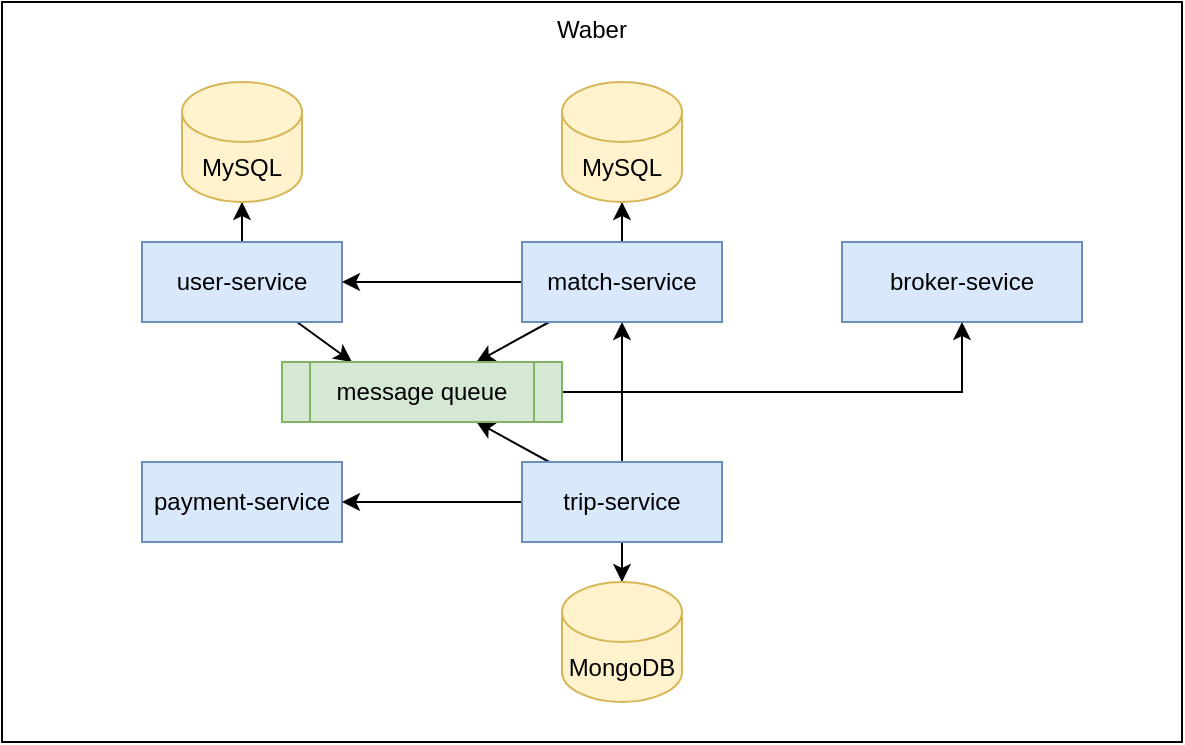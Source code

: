 <mxfile version="14.2.9" type="github">
  <diagram id="HME9X4zxY0MB1SYocmlw" name="Page-1">
    <mxGraphModel dx="941" dy="421" grid="0" gridSize="10" guides="1" tooltips="1" connect="1" arrows="1" fold="1" page="1" pageScale="1" pageWidth="827" pageHeight="1169" math="0" shadow="0">
      <root>
        <mxCell id="0" />
        <mxCell id="1" parent="0" />
        <mxCell id="_NH5qcqJoXLWZ3RZgC6V-1" value="Waber" style="rounded=0;whiteSpace=wrap;html=1;verticalAlign=top;" parent="1" vertex="1">
          <mxGeometry x="130" y="90" width="590" height="370" as="geometry" />
        </mxCell>
        <mxCell id="_NH5qcqJoXLWZ3RZgC6V-8" style="edgeStyle=orthogonalEdgeStyle;rounded=0;orthogonalLoop=1;jettySize=auto;html=1;" parent="1" source="_NH5qcqJoXLWZ3RZgC6V-2" target="_NH5qcqJoXLWZ3RZgC6V-7" edge="1">
          <mxGeometry relative="1" as="geometry" />
        </mxCell>
        <mxCell id="_NH5qcqJoXLWZ3RZgC6V-27" style="edgeStyle=none;rounded=0;orthogonalLoop=1;jettySize=auto;html=1;entryX=0.25;entryY=0;entryDx=0;entryDy=0;" parent="1" source="_NH5qcqJoXLWZ3RZgC6V-2" target="_NH5qcqJoXLWZ3RZgC6V-22" edge="1">
          <mxGeometry relative="1" as="geometry" />
        </mxCell>
        <mxCell id="_NH5qcqJoXLWZ3RZgC6V-2" value="user-service" style="rounded=0;whiteSpace=wrap;html=1;fillColor=#dae8fc;strokeColor=#6c8ebf;" parent="1" vertex="1">
          <mxGeometry x="200" y="210" width="100" height="40" as="geometry" />
        </mxCell>
        <mxCell id="_NH5qcqJoXLWZ3RZgC6V-10" style="edgeStyle=orthogonalEdgeStyle;rounded=0;orthogonalLoop=1;jettySize=auto;html=1;entryX=0.5;entryY=1;entryDx=0;entryDy=0;entryPerimeter=0;" parent="1" source="_NH5qcqJoXLWZ3RZgC6V-3" target="_NH5qcqJoXLWZ3RZgC6V-9" edge="1">
          <mxGeometry relative="1" as="geometry" />
        </mxCell>
        <mxCell id="_NH5qcqJoXLWZ3RZgC6V-15" style="edgeStyle=orthogonalEdgeStyle;rounded=0;orthogonalLoop=1;jettySize=auto;html=1;" parent="1" source="_NH5qcqJoXLWZ3RZgC6V-3" target="_NH5qcqJoXLWZ3RZgC6V-2" edge="1">
          <mxGeometry relative="1" as="geometry" />
        </mxCell>
        <mxCell id="_NH5qcqJoXLWZ3RZgC6V-26" style="rounded=0;orthogonalLoop=1;jettySize=auto;html=1;" parent="1" source="_NH5qcqJoXLWZ3RZgC6V-3" target="_NH5qcqJoXLWZ3RZgC6V-22" edge="1">
          <mxGeometry relative="1" as="geometry" />
        </mxCell>
        <mxCell id="_NH5qcqJoXLWZ3RZgC6V-3" value="match-service" style="rounded=0;whiteSpace=wrap;html=1;fillColor=#dae8fc;strokeColor=#6c8ebf;" parent="1" vertex="1">
          <mxGeometry x="390" y="210" width="100" height="40" as="geometry" />
        </mxCell>
        <mxCell id="_NH5qcqJoXLWZ3RZgC6V-4" value="payment-service" style="rounded=0;whiteSpace=wrap;html=1;fillColor=#dae8fc;strokeColor=#6c8ebf;" parent="1" vertex="1">
          <mxGeometry x="200" y="320" width="100" height="40" as="geometry" />
        </mxCell>
        <mxCell id="_NH5qcqJoXLWZ3RZgC6V-14" style="edgeStyle=orthogonalEdgeStyle;rounded=0;orthogonalLoop=1;jettySize=auto;html=1;" parent="1" source="_NH5qcqJoXLWZ3RZgC6V-5" target="_NH5qcqJoXLWZ3RZgC6V-11" edge="1">
          <mxGeometry relative="1" as="geometry" />
        </mxCell>
        <mxCell id="_NH5qcqJoXLWZ3RZgC6V-16" style="edgeStyle=orthogonalEdgeStyle;rounded=0;orthogonalLoop=1;jettySize=auto;html=1;entryX=0.5;entryY=1;entryDx=0;entryDy=0;" parent="1" source="_NH5qcqJoXLWZ3RZgC6V-5" target="_NH5qcqJoXLWZ3RZgC6V-3" edge="1">
          <mxGeometry relative="1" as="geometry" />
        </mxCell>
        <mxCell id="_NH5qcqJoXLWZ3RZgC6V-18" style="edgeStyle=orthogonalEdgeStyle;rounded=0;orthogonalLoop=1;jettySize=auto;html=1;entryX=1;entryY=0.5;entryDx=0;entryDy=0;" parent="1" source="_NH5qcqJoXLWZ3RZgC6V-5" target="_NH5qcqJoXLWZ3RZgC6V-4" edge="1">
          <mxGeometry relative="1" as="geometry" />
        </mxCell>
        <mxCell id="_NH5qcqJoXLWZ3RZgC6V-29" style="edgeStyle=none;rounded=0;orthogonalLoop=1;jettySize=auto;html=1;" parent="1" source="_NH5qcqJoXLWZ3RZgC6V-5" target="_NH5qcqJoXLWZ3RZgC6V-22" edge="1">
          <mxGeometry relative="1" as="geometry" />
        </mxCell>
        <mxCell id="_NH5qcqJoXLWZ3RZgC6V-5" value="trip-service" style="rounded=0;whiteSpace=wrap;html=1;fillColor=#dae8fc;strokeColor=#6c8ebf;" parent="1" vertex="1">
          <mxGeometry x="390" y="320" width="100" height="40" as="geometry" />
        </mxCell>
        <mxCell id="_NH5qcqJoXLWZ3RZgC6V-7" value="MySQL" style="shape=cylinder3;whiteSpace=wrap;html=1;boundedLbl=1;backgroundOutline=1;size=15;fillColor=#fff2cc;strokeColor=#d6b656;" parent="1" vertex="1">
          <mxGeometry x="220" y="130" width="60" height="60" as="geometry" />
        </mxCell>
        <mxCell id="_NH5qcqJoXLWZ3RZgC6V-9" value="MySQL" style="shape=cylinder3;whiteSpace=wrap;html=1;boundedLbl=1;backgroundOutline=1;size=15;fillColor=#fff2cc;strokeColor=#d6b656;" parent="1" vertex="1">
          <mxGeometry x="410" y="130" width="60" height="60" as="geometry" />
        </mxCell>
        <mxCell id="_NH5qcqJoXLWZ3RZgC6V-11" value="MongoDB" style="shape=cylinder3;whiteSpace=wrap;html=1;boundedLbl=1;backgroundOutline=1;size=15;fillColor=#fff2cc;strokeColor=#d6b656;" parent="1" vertex="1">
          <mxGeometry x="410" y="380" width="60" height="60" as="geometry" />
        </mxCell>
        <mxCell id="_NH5qcqJoXLWZ3RZgC6V-19" value="broker-sevice" style="whiteSpace=wrap;html=1;fillColor=#dae8fc;strokeColor=#6c8ebf;" parent="1" vertex="1">
          <mxGeometry x="550" y="210" width="120" height="40" as="geometry" />
        </mxCell>
        <mxCell id="_NH5qcqJoXLWZ3RZgC6V-23" style="edgeStyle=orthogonalEdgeStyle;rounded=0;orthogonalLoop=1;jettySize=auto;html=1;entryX=0.5;entryY=1;entryDx=0;entryDy=0;" parent="1" source="_NH5qcqJoXLWZ3RZgC6V-22" target="_NH5qcqJoXLWZ3RZgC6V-19" edge="1">
          <mxGeometry relative="1" as="geometry">
            <Array as="points">
              <mxPoint x="610" y="285" />
            </Array>
          </mxGeometry>
        </mxCell>
        <mxCell id="_NH5qcqJoXLWZ3RZgC6V-22" value="message queue" style="shape=process;whiteSpace=wrap;html=1;backgroundOutline=1;fillColor=#d5e8d4;strokeColor=#82b366;" parent="1" vertex="1">
          <mxGeometry x="270" y="270" width="140" height="30" as="geometry" />
        </mxCell>
      </root>
    </mxGraphModel>
  </diagram>
</mxfile>
